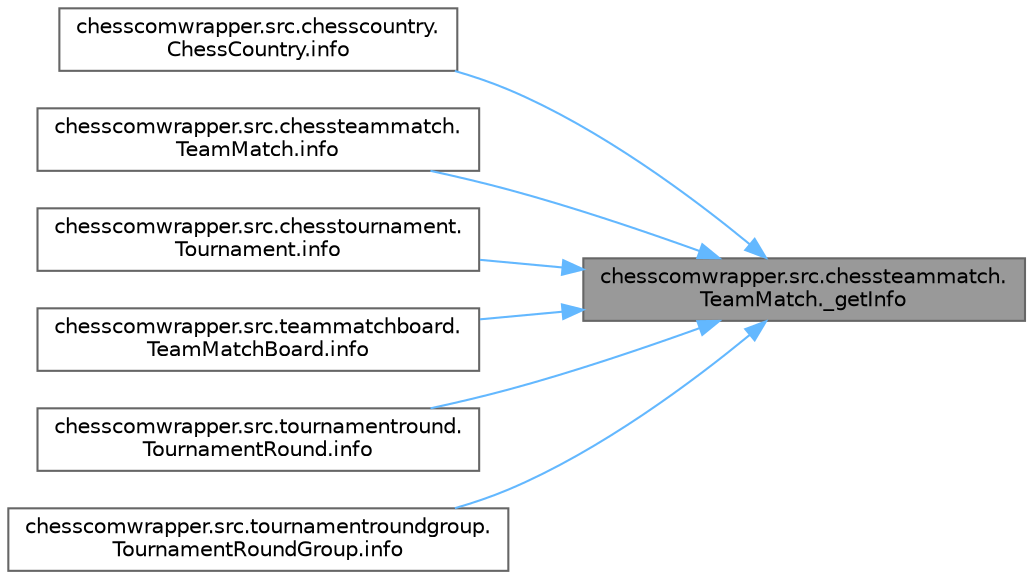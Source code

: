 digraph "chesscomwrapper.src.chessteammatch.TeamMatch._getInfo"
{
 // LATEX_PDF_SIZE
  bgcolor="transparent";
  edge [fontname=Helvetica,fontsize=10,labelfontname=Helvetica,labelfontsize=10];
  node [fontname=Helvetica,fontsize=10,shape=box,height=0.2,width=0.4];
  rankdir="RL";
  Node1 [label="chesscomwrapper.src.chessteammatch.\lTeamMatch._getInfo",height=0.2,width=0.4,color="gray40", fillcolor="grey60", style="filled", fontcolor="black",tooltip=" "];
  Node1 -> Node2 [dir="back",color="steelblue1",style="solid"];
  Node2 [label="chesscomwrapper.src.chesscountry.\lChessCountry.info",height=0.2,width=0.4,color="grey40", fillcolor="white", style="filled",URL="$classchesscomwrapper_1_1src_1_1chesscountry_1_1_chess_country.html#a12463578458d76758be4c68fd9623a07",tooltip=" "];
  Node1 -> Node3 [dir="back",color="steelblue1",style="solid"];
  Node3 [label="chesscomwrapper.src.chessteammatch.\lTeamMatch.info",height=0.2,width=0.4,color="grey40", fillcolor="white", style="filled",URL="$classchesscomwrapper_1_1src_1_1chessteammatch_1_1_team_match.html#aad4d4029d6e3cd6804baffe45dcf4ba6",tooltip=" "];
  Node1 -> Node4 [dir="back",color="steelblue1",style="solid"];
  Node4 [label="chesscomwrapper.src.chesstournament.\lTournament.info",height=0.2,width=0.4,color="grey40", fillcolor="white", style="filled",URL="$classchesscomwrapper_1_1src_1_1chesstournament_1_1_tournament.html#a1bf5e722b1765de93b2d97cdcb6f61a9",tooltip=" "];
  Node1 -> Node5 [dir="back",color="steelblue1",style="solid"];
  Node5 [label="chesscomwrapper.src.teammatchboard.\lTeamMatchBoard.info",height=0.2,width=0.4,color="grey40", fillcolor="white", style="filled",URL="$classchesscomwrapper_1_1src_1_1teammatchboard_1_1_team_match_board.html#a02f2be9735874e9b8bba33d2bc5e27ce",tooltip=" "];
  Node1 -> Node6 [dir="back",color="steelblue1",style="solid"];
  Node6 [label="chesscomwrapper.src.tournamentround.\lTournamentRound.info",height=0.2,width=0.4,color="grey40", fillcolor="white", style="filled",URL="$classchesscomwrapper_1_1src_1_1tournamentround_1_1_tournament_round.html#a49b1b7b60b1131cadc80c2e160ddbc70",tooltip=" "];
  Node1 -> Node7 [dir="back",color="steelblue1",style="solid"];
  Node7 [label="chesscomwrapper.src.tournamentroundgroup.\lTournamentRoundGroup.info",height=0.2,width=0.4,color="grey40", fillcolor="white", style="filled",URL="$classchesscomwrapper_1_1src_1_1tournamentroundgroup_1_1_tournament_round_group.html#a6b42fa4cd768c48fbfd26ffa7e35ac6a",tooltip=" "];
}
